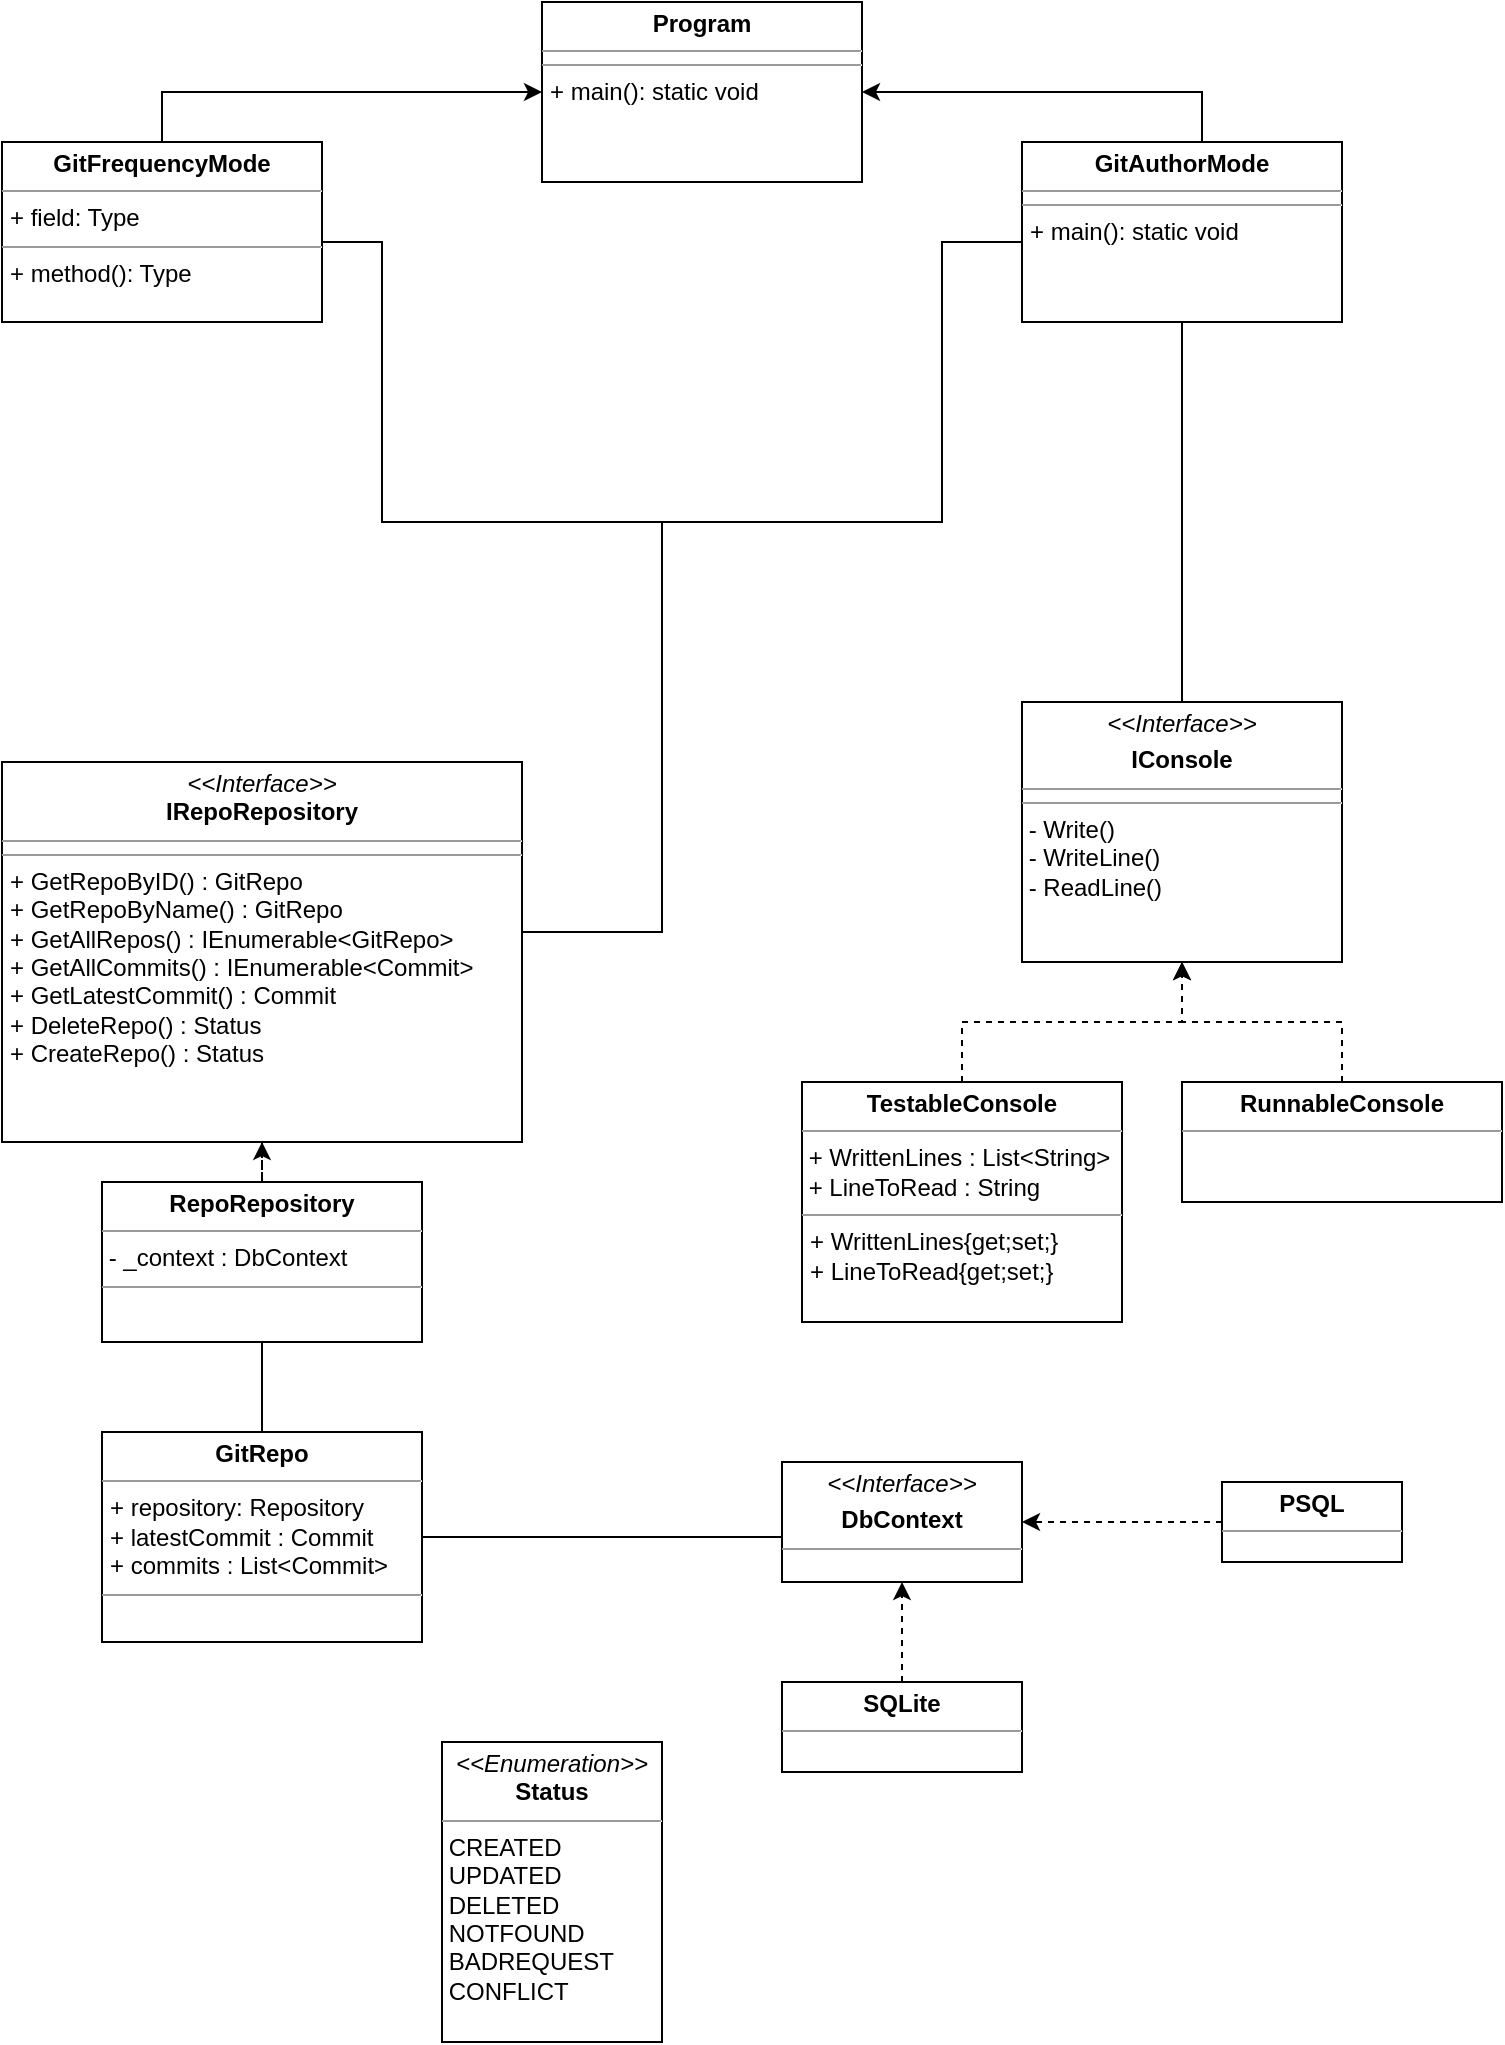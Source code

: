 <mxfile version="20.5.3" type="device"><diagram id="ZgnTUARB-lOWHbY6mk95" name="Page-1"><mxGraphModel dx="1550" dy="824" grid="1" gridSize="10" guides="1" tooltips="1" connect="1" arrows="1" fold="1" page="1" pageScale="1" pageWidth="850" pageHeight="1100" math="0" shadow="0"><root><mxCell id="0"/><mxCell id="1" parent="0"/><mxCell id="HqtkJnOz3-jnZYOjqyjQ-5" value="&lt;p style=&quot;margin:0px;margin-top:4px;text-align:center;&quot;&gt;&lt;i&gt;&amp;lt;&amp;lt;Interface&amp;gt;&amp;gt;&lt;/i&gt;&lt;br&gt;&lt;b&gt;IRepoRepository&lt;/b&gt;&lt;/p&gt;&lt;hr size=&quot;1&quot;&gt;&lt;hr size=&quot;1&quot;&gt;&lt;p style=&quot;margin:0px;margin-left:4px;&quot;&gt;+ GetRepoByID() : GitRepo&lt;/p&gt;&lt;p style=&quot;margin:0px;margin-left:4px;&quot;&gt;+ GetRepoByName() : GitRepo&lt;br&gt;&lt;/p&gt;&lt;p style=&quot;margin:0px;margin-left:4px;&quot;&gt;+ GetAllRepos() : IEnumerable&amp;lt;GitRepo&amp;gt;&lt;/p&gt;&lt;p style=&quot;margin:0px;margin-left:4px;&quot;&gt;+ GetAllCommits() : IEnumerable&amp;lt;Commit&amp;gt;&lt;br&gt;&lt;/p&gt;&lt;p style=&quot;margin:0px;margin-left:4px;&quot;&gt;+ GetLatestCommit() : Commit&lt;/p&gt;&lt;p style=&quot;margin:0px;margin-left:4px;&quot;&gt;+ DeleteRepo() : Status&lt;br&gt;&lt;/p&gt;&lt;p style=&quot;margin:0px;margin-left:4px;&quot;&gt;+ CreateRepo() : Status&lt;/p&gt;&lt;p style=&quot;margin:0px;margin-left:4px;&quot;&gt;&lt;br&gt;&lt;/p&gt;" style="verticalAlign=top;align=left;overflow=fill;fontSize=12;fontFamily=Helvetica;html=1;" parent="1" vertex="1"><mxGeometry x="50" y="400" width="260" height="190" as="geometry"/></mxCell><mxCell id="HqtkJnOz3-jnZYOjqyjQ-10" style="edgeStyle=orthogonalEdgeStyle;rounded=0;orthogonalLoop=1;jettySize=auto;html=1;strokeColor=default;endArrow=classic;endFill=1;dashed=1;" parent="1" source="HqtkJnOz3-jnZYOjqyjQ-8" target="HqtkJnOz3-jnZYOjqyjQ-5" edge="1"><mxGeometry relative="1" as="geometry"/></mxCell><mxCell id="HqtkJnOz3-jnZYOjqyjQ-39" style="edgeStyle=orthogonalEdgeStyle;rounded=0;orthogonalLoop=1;jettySize=auto;html=1;strokeColor=default;endArrow=none;endFill=0;" parent="1" source="HqtkJnOz3-jnZYOjqyjQ-8" target="HqtkJnOz3-jnZYOjqyjQ-11" edge="1"><mxGeometry relative="1" as="geometry"/></mxCell><mxCell id="HqtkJnOz3-jnZYOjqyjQ-8" value="&lt;p style=&quot;margin:0px;margin-top:4px;text-align:center;&quot;&gt;&lt;b&gt;RepoRepository&lt;/b&gt;&lt;/p&gt;&lt;hr size=&quot;1&quot;&gt;&amp;nbsp;- _context : DbContext&lt;br&gt;&lt;hr size=&quot;1&quot;&gt;&lt;p style=&quot;margin:0px;margin-left:4px;&quot;&gt;&lt;br&gt;&lt;/p&gt;" style="verticalAlign=top;align=left;overflow=fill;fontSize=12;fontFamily=Helvetica;html=1;" parent="1" vertex="1"><mxGeometry x="100" y="610" width="160" height="80" as="geometry"/></mxCell><mxCell id="HqtkJnOz3-jnZYOjqyjQ-43" style="edgeStyle=orthogonalEdgeStyle;rounded=0;orthogonalLoop=1;jettySize=auto;html=1;strokeColor=default;endArrow=none;endFill=0;" parent="1" source="HqtkJnOz3-jnZYOjqyjQ-11" target="HqtkJnOz3-jnZYOjqyjQ-41" edge="1"><mxGeometry relative="1" as="geometry"><Array as="points"><mxPoint x="370" y="788"/><mxPoint x="370" y="788"/></Array></mxGeometry></mxCell><mxCell id="HqtkJnOz3-jnZYOjqyjQ-11" value="&lt;p style=&quot;margin:0px;margin-top:4px;text-align:center;&quot;&gt;&lt;b&gt;GitRepo&lt;/b&gt;&lt;br&gt;&lt;/p&gt;&lt;hr size=&quot;1&quot;&gt;&lt;p style=&quot;margin:0px;margin-left:4px;&quot;&gt;+ repository: Repository&lt;/p&gt;&lt;p style=&quot;margin:0px;margin-left:4px;&quot;&gt;+ latestCommit : Commit&lt;/p&gt;&lt;p style=&quot;margin:0px;margin-left:4px;&quot;&gt;+ commits : List&amp;lt;Commit&amp;gt;&lt;br&gt;&lt;/p&gt;&lt;hr size=&quot;1&quot;&gt;" style="verticalAlign=top;align=left;overflow=fill;fontSize=12;fontFamily=Helvetica;html=1;" parent="1" vertex="1"><mxGeometry x="100" y="735" width="160" height="105" as="geometry"/></mxCell><mxCell id="HqtkJnOz3-jnZYOjqyjQ-30" style="edgeStyle=orthogonalEdgeStyle;rounded=0;orthogonalLoop=1;jettySize=auto;html=1;strokeColor=default;endArrow=none;endFill=0;" parent="1" source="HqtkJnOz3-jnZYOjqyjQ-19" target="HqtkJnOz3-jnZYOjqyjQ-24" edge="1"><mxGeometry relative="1" as="geometry"><Array as="points"><mxPoint x="640" y="210"/><mxPoint x="640" y="210"/></Array></mxGeometry></mxCell><mxCell id="HqtkJnOz3-jnZYOjqyjQ-36" style="edgeStyle=orthogonalEdgeStyle;rounded=0;orthogonalLoop=1;jettySize=auto;html=1;strokeColor=default;endArrow=classic;endFill=1;" parent="1" source="HqtkJnOz3-jnZYOjqyjQ-19" target="HqtkJnOz3-jnZYOjqyjQ-20" edge="1"><mxGeometry relative="1" as="geometry"><Array as="points"><mxPoint x="650" y="65"/></Array></mxGeometry></mxCell><mxCell id="HqtkJnOz3-jnZYOjqyjQ-38" style="edgeStyle=orthogonalEdgeStyle;rounded=0;orthogonalLoop=1;jettySize=auto;html=1;strokeColor=default;endArrow=none;endFill=0;" parent="1" source="HqtkJnOz3-jnZYOjqyjQ-19" target="HqtkJnOz3-jnZYOjqyjQ-5" edge="1"><mxGeometry relative="1" as="geometry"><mxPoint x="100" y="490" as="sourcePoint"/><mxPoint x="240" y="530" as="targetPoint"/><Array as="points"><mxPoint x="520" y="140"/><mxPoint x="520" y="280"/><mxPoint x="380" y="280"/><mxPoint x="380" y="485"/></Array></mxGeometry></mxCell><mxCell id="HqtkJnOz3-jnZYOjqyjQ-19" value="&lt;p style=&quot;margin:0px;margin-top:4px;text-align:center;&quot;&gt;&lt;b&gt;GitAuthorMode&lt;/b&gt;&lt;/p&gt;&lt;hr size=&quot;1&quot;&gt;&lt;hr size=&quot;1&quot;&gt;&lt;p style=&quot;margin:0px;margin-left:4px;&quot;&gt;+ main(): static void&lt;br&gt;&lt;/p&gt;" style="verticalAlign=top;align=left;overflow=fill;fontSize=12;fontFamily=Helvetica;html=1;" parent="1" vertex="1"><mxGeometry x="560" y="90" width="160" height="90" as="geometry"/></mxCell><mxCell id="HqtkJnOz3-jnZYOjqyjQ-20" value="&lt;p style=&quot;margin:0px;margin-top:4px;text-align:center;&quot;&gt;&lt;b&gt;Program&lt;/b&gt;&lt;/p&gt;&lt;hr size=&quot;1&quot;&gt;&lt;hr size=&quot;1&quot;&gt;&lt;p style=&quot;margin:0px;margin-left:4px;&quot;&gt;+ main(): static void&lt;/p&gt;" style="verticalAlign=top;align=left;overflow=fill;fontSize=12;fontFamily=Helvetica;html=1;" parent="1" vertex="1"><mxGeometry x="320" y="20" width="160" height="90" as="geometry"/></mxCell><mxCell id="HqtkJnOz3-jnZYOjqyjQ-37" style="edgeStyle=orthogonalEdgeStyle;rounded=0;orthogonalLoop=1;jettySize=auto;html=1;strokeColor=default;endArrow=classic;endFill=1;" parent="1" source="HqtkJnOz3-jnZYOjqyjQ-21" target="HqtkJnOz3-jnZYOjqyjQ-20" edge="1"><mxGeometry relative="1" as="geometry"><Array as="points"><mxPoint x="130" y="65"/></Array></mxGeometry></mxCell><mxCell id="9Kk5tFHYM9POZvwG94jr-3" style="edgeStyle=orthogonalEdgeStyle;rounded=0;orthogonalLoop=1;jettySize=auto;html=1;strokeColor=default;endArrow=none;endFill=0;" parent="1" source="HqtkJnOz3-jnZYOjqyjQ-21" target="HqtkJnOz3-jnZYOjqyjQ-5" edge="1"><mxGeometry relative="1" as="geometry"><Array as="points"><mxPoint x="240" y="140"/><mxPoint x="240" y="280"/><mxPoint x="380" y="280"/><mxPoint x="380" y="485"/></Array></mxGeometry></mxCell><mxCell id="HqtkJnOz3-jnZYOjqyjQ-21" value="&lt;p style=&quot;margin:0px;margin-top:4px;text-align:center;&quot;&gt;&lt;b&gt;GitFrequencyMode&lt;/b&gt;&lt;/p&gt;&lt;hr size=&quot;1&quot;&gt;&lt;p style=&quot;margin:0px;margin-left:4px;&quot;&gt;+ field: Type&lt;/p&gt;&lt;hr size=&quot;1&quot;&gt;&lt;p style=&quot;margin:0px;margin-left:4px;&quot;&gt;+ method(): Type&lt;/p&gt;" style="verticalAlign=top;align=left;overflow=fill;fontSize=12;fontFamily=Helvetica;html=1;" parent="1" vertex="1"><mxGeometry x="50" y="90" width="160" height="90" as="geometry"/></mxCell><mxCell id="HqtkJnOz3-jnZYOjqyjQ-28" style="edgeStyle=orthogonalEdgeStyle;rounded=0;orthogonalLoop=1;jettySize=auto;html=1;dashed=1;strokeColor=default;endArrow=classic;endFill=1;" parent="1" source="HqtkJnOz3-jnZYOjqyjQ-22" target="HqtkJnOz3-jnZYOjqyjQ-24" edge="1"><mxGeometry relative="1" as="geometry"/></mxCell><mxCell id="HqtkJnOz3-jnZYOjqyjQ-22" value="&lt;p style=&quot;margin:0px;margin-top:4px;text-align:center;&quot;&gt;&lt;b&gt;RunnableConsole&lt;/b&gt;&lt;/p&gt;&lt;hr size=&quot;1&quot;&gt;" style="verticalAlign=top;align=left;overflow=fill;fontSize=12;fontFamily=Helvetica;html=1;" parent="1" vertex="1"><mxGeometry x="640" y="560" width="160" height="60" as="geometry"/></mxCell><mxCell id="HqtkJnOz3-jnZYOjqyjQ-29" style="edgeStyle=orthogonalEdgeStyle;rounded=0;orthogonalLoop=1;jettySize=auto;html=1;dashed=1;strokeColor=default;endArrow=classic;endFill=1;" parent="1" source="HqtkJnOz3-jnZYOjqyjQ-23" target="HqtkJnOz3-jnZYOjqyjQ-24" edge="1"><mxGeometry relative="1" as="geometry"/></mxCell><mxCell id="HqtkJnOz3-jnZYOjqyjQ-23" value="&lt;p style=&quot;margin:0px;margin-top:4px;text-align:center;&quot;&gt;&lt;b&gt;TestableConsole&lt;/b&gt;&lt;/p&gt;&lt;hr size=&quot;1&quot;&gt;&lt;div&gt;&amp;nbsp;+ WrittenLines : List&amp;lt;String&amp;gt;&lt;/div&gt;&lt;div&gt;&amp;nbsp;+ LineToRead : String&lt;br&gt;&lt;/div&gt;&lt;hr size=&quot;1&quot;&gt;&lt;p style=&quot;margin:0px;margin-left:4px;&quot;&gt;+ WrittenLines{get;set;}&lt;/p&gt;&lt;p style=&quot;margin:0px;margin-left:4px;&quot;&gt;+ LineToRead{get;set;}&lt;br&gt;&lt;/p&gt;&lt;p style=&quot;margin:0px;margin-left:4px;&quot;&gt;&lt;br&gt;&lt;/p&gt;" style="verticalAlign=top;align=left;overflow=fill;fontSize=12;fontFamily=Helvetica;html=1;" parent="1" vertex="1"><mxGeometry x="450" y="560" width="160" height="120" as="geometry"/></mxCell><mxCell id="HqtkJnOz3-jnZYOjqyjQ-24" value="&lt;p style=&quot;margin:0px;margin-top:4px;text-align:center;&quot;&gt;&lt;i&gt;&amp;lt;&amp;lt;Interface&amp;gt;&amp;gt;&lt;/i&gt;&lt;/p&gt;&lt;p style=&quot;margin:0px;margin-top:4px;text-align:center;&quot;&gt;&lt;b&gt;IConsole&lt;/b&gt;&lt;/p&gt;&lt;hr size=&quot;1&quot;&gt;&lt;hr size=&quot;1&quot;&gt;&lt;div&gt;&amp;nbsp;- Write()&lt;/div&gt;&lt;div&gt;&amp;nbsp;- WriteLine()&lt;/div&gt;&lt;div&gt;&amp;nbsp;- ReadLine()&lt;br&gt;&lt;/div&gt;" style="verticalAlign=top;align=left;overflow=fill;fontSize=12;fontFamily=Helvetica;html=1;" parent="1" vertex="1"><mxGeometry x="560" y="370" width="160" height="130" as="geometry"/></mxCell><mxCell id="HqtkJnOz3-jnZYOjqyjQ-42" style="edgeStyle=orthogonalEdgeStyle;rounded=0;orthogonalLoop=1;jettySize=auto;html=1;strokeColor=default;endArrow=classic;endFill=1;dashed=1;" parent="1" source="HqtkJnOz3-jnZYOjqyjQ-40" target="HqtkJnOz3-jnZYOjqyjQ-41" edge="1"><mxGeometry relative="1" as="geometry"/></mxCell><mxCell id="HqtkJnOz3-jnZYOjqyjQ-40" value="&lt;p style=&quot;margin:0px;margin-top:4px;text-align:center;&quot;&gt;&lt;b&gt;PSQL&lt;/b&gt;&lt;br&gt;&lt;/p&gt;&lt;hr size=&quot;1&quot;&gt;" style="verticalAlign=top;align=left;overflow=fill;fontSize=12;fontFamily=Helvetica;html=1;" parent="1" vertex="1"><mxGeometry x="660" y="760" width="90" height="40" as="geometry"/></mxCell><mxCell id="HqtkJnOz3-jnZYOjqyjQ-41" value="&lt;p style=&quot;margin:0px;margin-top:4px;text-align:center;&quot;&gt;&lt;i&gt;&amp;lt;&amp;lt;Interface&amp;gt;&amp;gt;&lt;/i&gt;&lt;/p&gt;&lt;p style=&quot;margin:0px;margin-top:4px;text-align:center;&quot;&gt;&lt;b&gt;DbContext&lt;/b&gt;&lt;br&gt;&lt;/p&gt;&lt;hr size=&quot;1&quot;&gt;&lt;p style=&quot;margin:0px;margin-left:4px;&quot;&gt;&lt;br&gt;&lt;/p&gt;&lt;hr size=&quot;1&quot;&gt;" style="verticalAlign=top;align=left;overflow=fill;fontSize=12;fontFamily=Helvetica;html=1;" parent="1" vertex="1"><mxGeometry x="440" y="750" width="120" height="60" as="geometry"/></mxCell><mxCell id="9Kk5tFHYM9POZvwG94jr-1" value="&lt;p style=&quot;margin:0px;margin-top:4px;text-align:center;&quot;&gt;&lt;b&gt;SQLite&lt;/b&gt;&lt;br&gt;&lt;/p&gt;&lt;hr size=&quot;1&quot;&gt;" style="verticalAlign=top;align=left;overflow=fill;fontSize=12;fontFamily=Helvetica;html=1;" parent="1" vertex="1"><mxGeometry x="440" y="860" width="120" height="45" as="geometry"/></mxCell><mxCell id="9Kk5tFHYM9POZvwG94jr-2" style="edgeStyle=orthogonalEdgeStyle;rounded=0;orthogonalLoop=1;jettySize=auto;html=1;strokeColor=default;endArrow=classic;endFill=1;dashed=1;" parent="1" source="9Kk5tFHYM9POZvwG94jr-1" target="HqtkJnOz3-jnZYOjqyjQ-41" edge="1"><mxGeometry relative="1" as="geometry"><mxPoint x="670" y="790" as="sourcePoint"/><mxPoint x="580" y="790" as="targetPoint"/></mxGeometry></mxCell><mxCell id="9Kk5tFHYM9POZvwG94jr-7" value="&lt;p style=&quot;margin:0px;margin-top:4px;text-align:center;&quot;&gt;&lt;i&gt;&amp;lt;&amp;lt;Enumeration&amp;gt;&amp;gt;&lt;/i&gt;&lt;br&gt;&lt;b&gt;Status&lt;/b&gt;&lt;br&gt;&lt;/p&gt;&lt;hr size=&quot;1&quot;&gt;&lt;div&gt;&amp;nbsp;CREATED&lt;br&gt;&amp;nbsp;UPDATED&lt;br&gt;&amp;nbsp;DELETED&lt;br&gt;&amp;nbsp;NOTFOUND&lt;br&gt;&amp;nbsp;BADREQUEST&lt;br&gt;&amp;nbsp;CONFLICT&lt;/div&gt;&lt;div&gt;&amp;nbsp; &lt;br&gt;&lt;/div&gt;&lt;hr size=&quot;1&quot;&gt;&lt;p style=&quot;margin:0px;margin-left:4px;&quot;&gt;&lt;br&gt;&lt;/p&gt;" style="verticalAlign=top;align=left;overflow=fill;fontSize=12;fontFamily=Helvetica;html=1;" parent="1" vertex="1"><mxGeometry x="270" y="890" width="110" height="150" as="geometry"/></mxCell></root></mxGraphModel></diagram></mxfile>